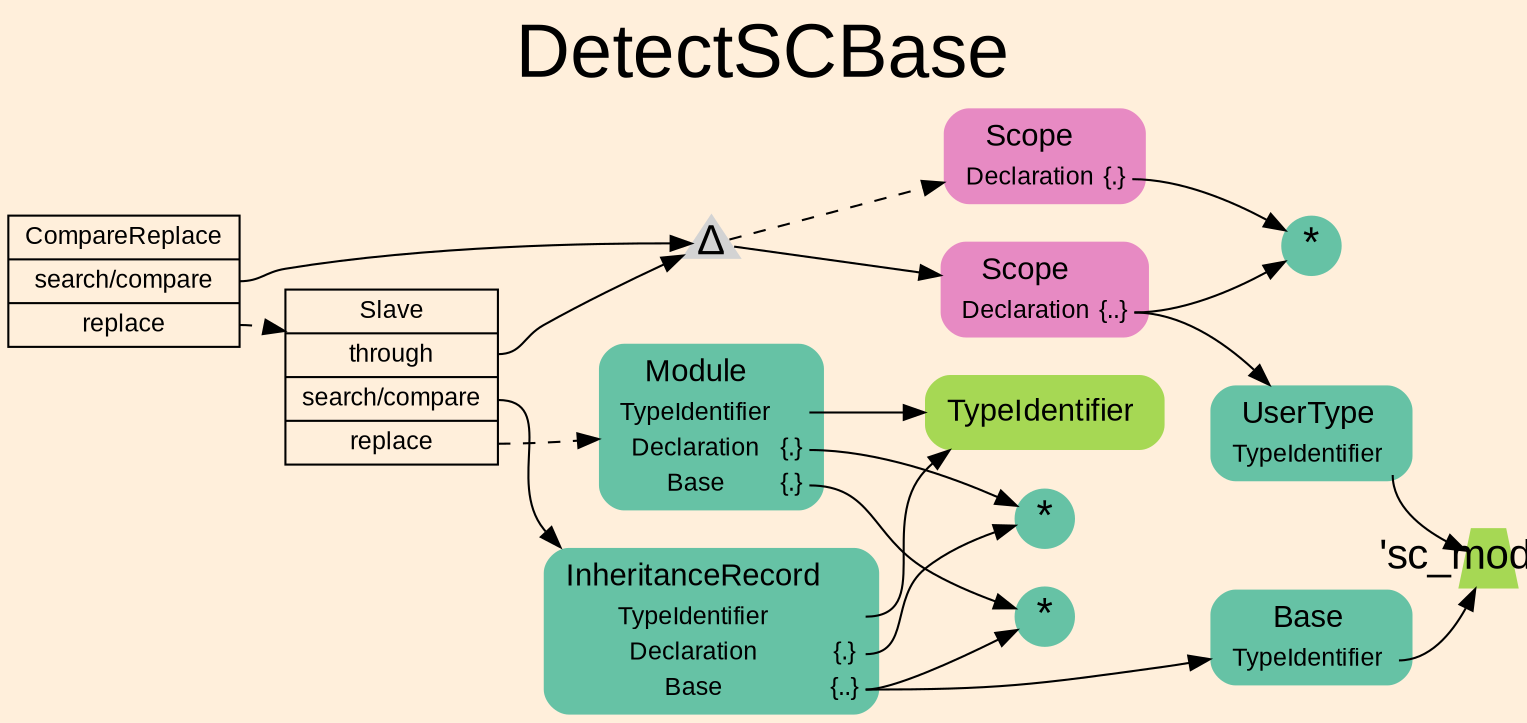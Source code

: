 digraph "DetectSCBase" {
label = "DetectSCBase"
labelloc = t
fontsize = "36"
graph [
    rankdir = "LR"
    ranksep = 0.3
    bgcolor = antiquewhite1
    color = black
    fontcolor = black
    fontname = "Arial"
];
node [
    fontname = "Arial"
];
edge [
    fontname = "Arial"
];

// -------------------- transformation figure --------------------
"CR#B-3-1" [
    // -------- block CR#B-3-1 ----------
    shape = "record"
    fillcolor = antiquewhite1
    label = "<fixed> CompareReplace | <port0> search/compare | <port1> replace"
    style = "filled"
    fontsize = "12"
    color = black
    fontcolor = black
];

"#B-2-9" [
    // -------- block #B-2-9 ----------
    shape = "triangle"
    label = <Δ>
    style = "filled"
    fontsize = "20"
    penwidth = 0.0
    fixedsize = true
    width = 0.4
    height = 0.4
];

"#B-2-10" [
    // -------- block #B-2-10 ----------
    shape = "plaintext"
    fillcolor = "/set28/4"
    label = <<TABLE BORDER="0" CELLBORDER="0" CELLSPACING="0">
     <TR><TD><FONT POINT-SIZE="15.0">Scope</FONT></TD><TD></TD></TR>
     <TR><TD>Declaration</TD><TD PORT="port0">{..}</TD></TR>
    </TABLE>>
    style = "rounded,filled"
    fontsize = "12"
];

"#B-2-12" [
    // -------- block #B-2-12 ----------
    shape = "circle"
    fillcolor = "/set28/1"
    label = <*>
    style = "filled"
    fontsize = "20"
    penwidth = 0.0
    fixedsize = true
    width = 0.4
    height = 0.4
];

"#B-2-15" [
    // -------- block #B-2-15 ----------
    shape = "plaintext"
    fillcolor = "/set28/1"
    label = <<TABLE BORDER="0" CELLBORDER="0" CELLSPACING="0">
     <TR><TD><FONT POINT-SIZE="15.0">UserType</FONT></TD><TD></TD></TR>
     <TR><TD>TypeIdentifier</TD><TD PORT="port0"></TD></TR>
    </TABLE>>
    style = "rounded,filled"
    fontsize = "12"
];

"#B-2-19" [
    // -------- block #B-2-19 ----------
    shape = "trapezium"
    fillcolor = "/set28/5"
    label = <'sc_module'>
    style = "filled"
    fontsize = "20"
    penwidth = 0.0
    fixedsize = true
    width = 0.4
    height = 0.4
];

"#B-2-11" [
    // -------- block #B-2-11 ----------
    shape = "plaintext"
    fillcolor = "/set28/4"
    label = <<TABLE BORDER="0" CELLBORDER="0" CELLSPACING="0">
     <TR><TD><FONT POINT-SIZE="15.0">Scope</FONT></TD><TD></TD></TR>
     <TR><TD>Declaration</TD><TD PORT="port0">{.}</TD></TR>
    </TABLE>>
    style = "rounded,filled"
    fontsize = "12"
];

"#B-2-20" [
    // -------- block #B-2-20 ----------
    shape = "record"
    fillcolor = antiquewhite1
    label = "<fixed> Slave | <port0> through | <port1> search/compare | <port2> replace"
    style = "filled"
    fontsize = "12"
    color = black
    fontcolor = black
];

"#B-2-16" [
    // -------- block #B-2-16 ----------
    shape = "plaintext"
    fillcolor = "/set28/1"
    label = <<TABLE BORDER="0" CELLBORDER="0" CELLSPACING="0">
     <TR><TD><FONT POINT-SIZE="15.0">InheritanceRecord</FONT></TD><TD></TD></TR>
     <TR><TD>TypeIdentifier</TD><TD PORT="port0"></TD></TR>
     <TR><TD>Declaration</TD><TD PORT="port1">{.}</TD></TR>
     <TR><TD>Base</TD><TD PORT="port2">{..}</TD></TR>
    </TABLE>>
    style = "rounded,filled"
    fontsize = "12"
];

"#B-2-18" [
    // -------- block #B-2-18 ----------
    shape = "plaintext"
    fillcolor = "/set28/5"
    label = <<TABLE BORDER="0" CELLBORDER="0" CELLSPACING="0">
     <TR><TD><FONT POINT-SIZE="15.0">TypeIdentifier</FONT></TD><TD></TD></TR>
    </TABLE>>
    style = "rounded,filled"
    fontsize = "12"
];

"#B-2-13" [
    // -------- block #B-2-13 ----------
    shape = "circle"
    fillcolor = "/set28/1"
    label = <*>
    style = "filled"
    fontsize = "20"
    penwidth = 0.0
    fixedsize = true
    width = 0.4
    height = 0.4
];

"#B-2-14" [
    // -------- block #B-2-14 ----------
    shape = "circle"
    fillcolor = "/set28/1"
    label = <*>
    style = "filled"
    fontsize = "20"
    penwidth = 0.0
    fixedsize = true
    width = 0.4
    height = 0.4
];

"#B-2-17" [
    // -------- block #B-2-17 ----------
    shape = "plaintext"
    fillcolor = "/set28/1"
    label = <<TABLE BORDER="0" CELLBORDER="0" CELLSPACING="0">
     <TR><TD><FONT POINT-SIZE="15.0">Base</FONT></TD><TD></TD></TR>
     <TR><TD>TypeIdentifier</TD><TD PORT="port0"></TD></TR>
    </TABLE>>
    style = "rounded,filled"
    fontsize = "12"
];

"#B-2-8" [
    // -------- block #B-2-8 ----------
    shape = "plaintext"
    fillcolor = "/set28/1"
    label = <<TABLE BORDER="0" CELLBORDER="0" CELLSPACING="0">
     <TR><TD><FONT POINT-SIZE="15.0">Module</FONT></TD><TD></TD></TR>
     <TR><TD>TypeIdentifier</TD><TD PORT="port0"></TD></TR>
     <TR><TD>Declaration</TD><TD PORT="port1">{.}</TD></TR>
     <TR><TD>Base</TD><TD PORT="port2">{.}</TD></TR>
    </TABLE>>
    style = "rounded,filled"
    fontsize = "12"
];

"CR#B-3-1":port0 -> "#B-2-9" [
    color = black
    fontcolor = black
];

"CR#B-3-1":port1 -> "#B-2-20" [
    style="dashed"
    color = black
    fontcolor = black
];

"#B-2-9" -> "#B-2-10" [
    color = black
    fontcolor = black
];

"#B-2-9" -> "#B-2-11" [
    style="dashed"
    color = black
    fontcolor = black
];

"#B-2-10":port0 -> "#B-2-12" [
    color = black
    fontcolor = black
];

"#B-2-10":port0 -> "#B-2-15" [
    color = black
    fontcolor = black
];

"#B-2-15":port0 -> "#B-2-19" [
    color = black
    fontcolor = black
];

"#B-2-11":port0 -> "#B-2-12" [
    color = black
    fontcolor = black
];

"#B-2-20":port0 -> "#B-2-9" [
    color = black
    fontcolor = black
];

"#B-2-20":port1 -> "#B-2-16" [
    color = black
    fontcolor = black
];

"#B-2-20":port2 -> "#B-2-8" [
    style="dashed"
    color = black
    fontcolor = black
];

"#B-2-16":port0 -> "#B-2-18" [
    color = black
    fontcolor = black
];

"#B-2-16":port1 -> "#B-2-13" [
    color = black
    fontcolor = black
];

"#B-2-16":port2 -> "#B-2-14" [
    color = black
    fontcolor = black
];

"#B-2-16":port2 -> "#B-2-17" [
    color = black
    fontcolor = black
];

"#B-2-17":port0 -> "#B-2-19" [
    color = black
    fontcolor = black
];

"#B-2-8":port0 -> "#B-2-18" [
    color = black
    fontcolor = black
];

"#B-2-8":port1 -> "#B-2-13" [
    color = black
    fontcolor = black
];

"#B-2-8":port2 -> "#B-2-14" [
    color = black
    fontcolor = black
];


}
